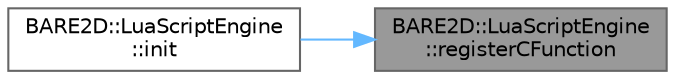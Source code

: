 digraph "BARE2D::LuaScriptEngine::registerCFunction"
{
 // INTERACTIVE_SVG=YES
 // LATEX_PDF_SIZE
  bgcolor="transparent";
  edge [fontname=Helvetica,fontsize=10,labelfontname=Helvetica,labelfontsize=10];
  node [fontname=Helvetica,fontsize=10,shape=box,height=0.2,width=0.4];
  rankdir="RL";
  Node1 [label="BARE2D::LuaScriptEngine\l::registerCFunction",height=0.2,width=0.4,color="gray40", fillcolor="grey60", style="filled", fontcolor="black",tooltip="Adds a Lua C Function. This is a function which can be called from inside a Lua script,..."];
  Node1 -> Node2 [dir="back",color="steelblue1",style="solid"];
  Node2 [label="BARE2D::LuaScriptEngine\l::init",height=0.2,width=0.4,color="grey40", fillcolor="white", style="filled",URL="$class_b_a_r_e2_d_1_1_lua_script_engine.html#afc202ede3bcd76cf0d38a5cfa6da2e86",tooltip="Initializes the LuaScriptEngine - loads basic modules etc."];
}
